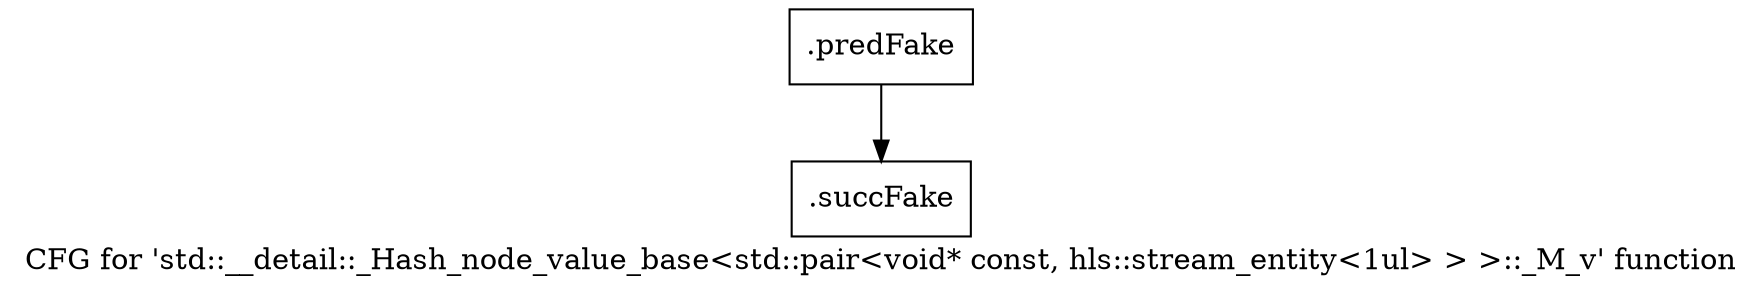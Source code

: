 digraph "CFG for 'std::__detail::_Hash_node_value_base\<std::pair\<void* const, hls::stream_entity\<1ul\> \> \>::_M_v' function" {
	label="CFG for 'std::__detail::_Hash_node_value_base\<std::pair\<void* const, hls::stream_entity\<1ul\> \> \>::_M_v' function";

	Node0x5197280 [shape=record,filename="",linenumber="",label="{.predFake}"];
	Node0x5197280 -> Node0x509e1f0[ callList="" memoryops="" filename="/home/akhilkushe/Xilinx/Vitis_HLS/2021.2/tps/lnx64/gcc-6.2.0/lib/gcc/x86_64-pc-linux-gnu/6.2.0/../../../../include/c++/6.2.0/bits/hashtable_policy.h" execusionnum="23"];
	Node0x509e1f0 [shape=record,filename="/home/akhilkushe/Xilinx/Vitis_HLS/2021.2/tps/lnx64/gcc-6.2.0/lib/gcc/x86_64-pc-linux-gnu/6.2.0/../../../../include/c++/6.2.0/bits/hashtable_policy.h",linenumber="258",label="{.succFake}"];
}
